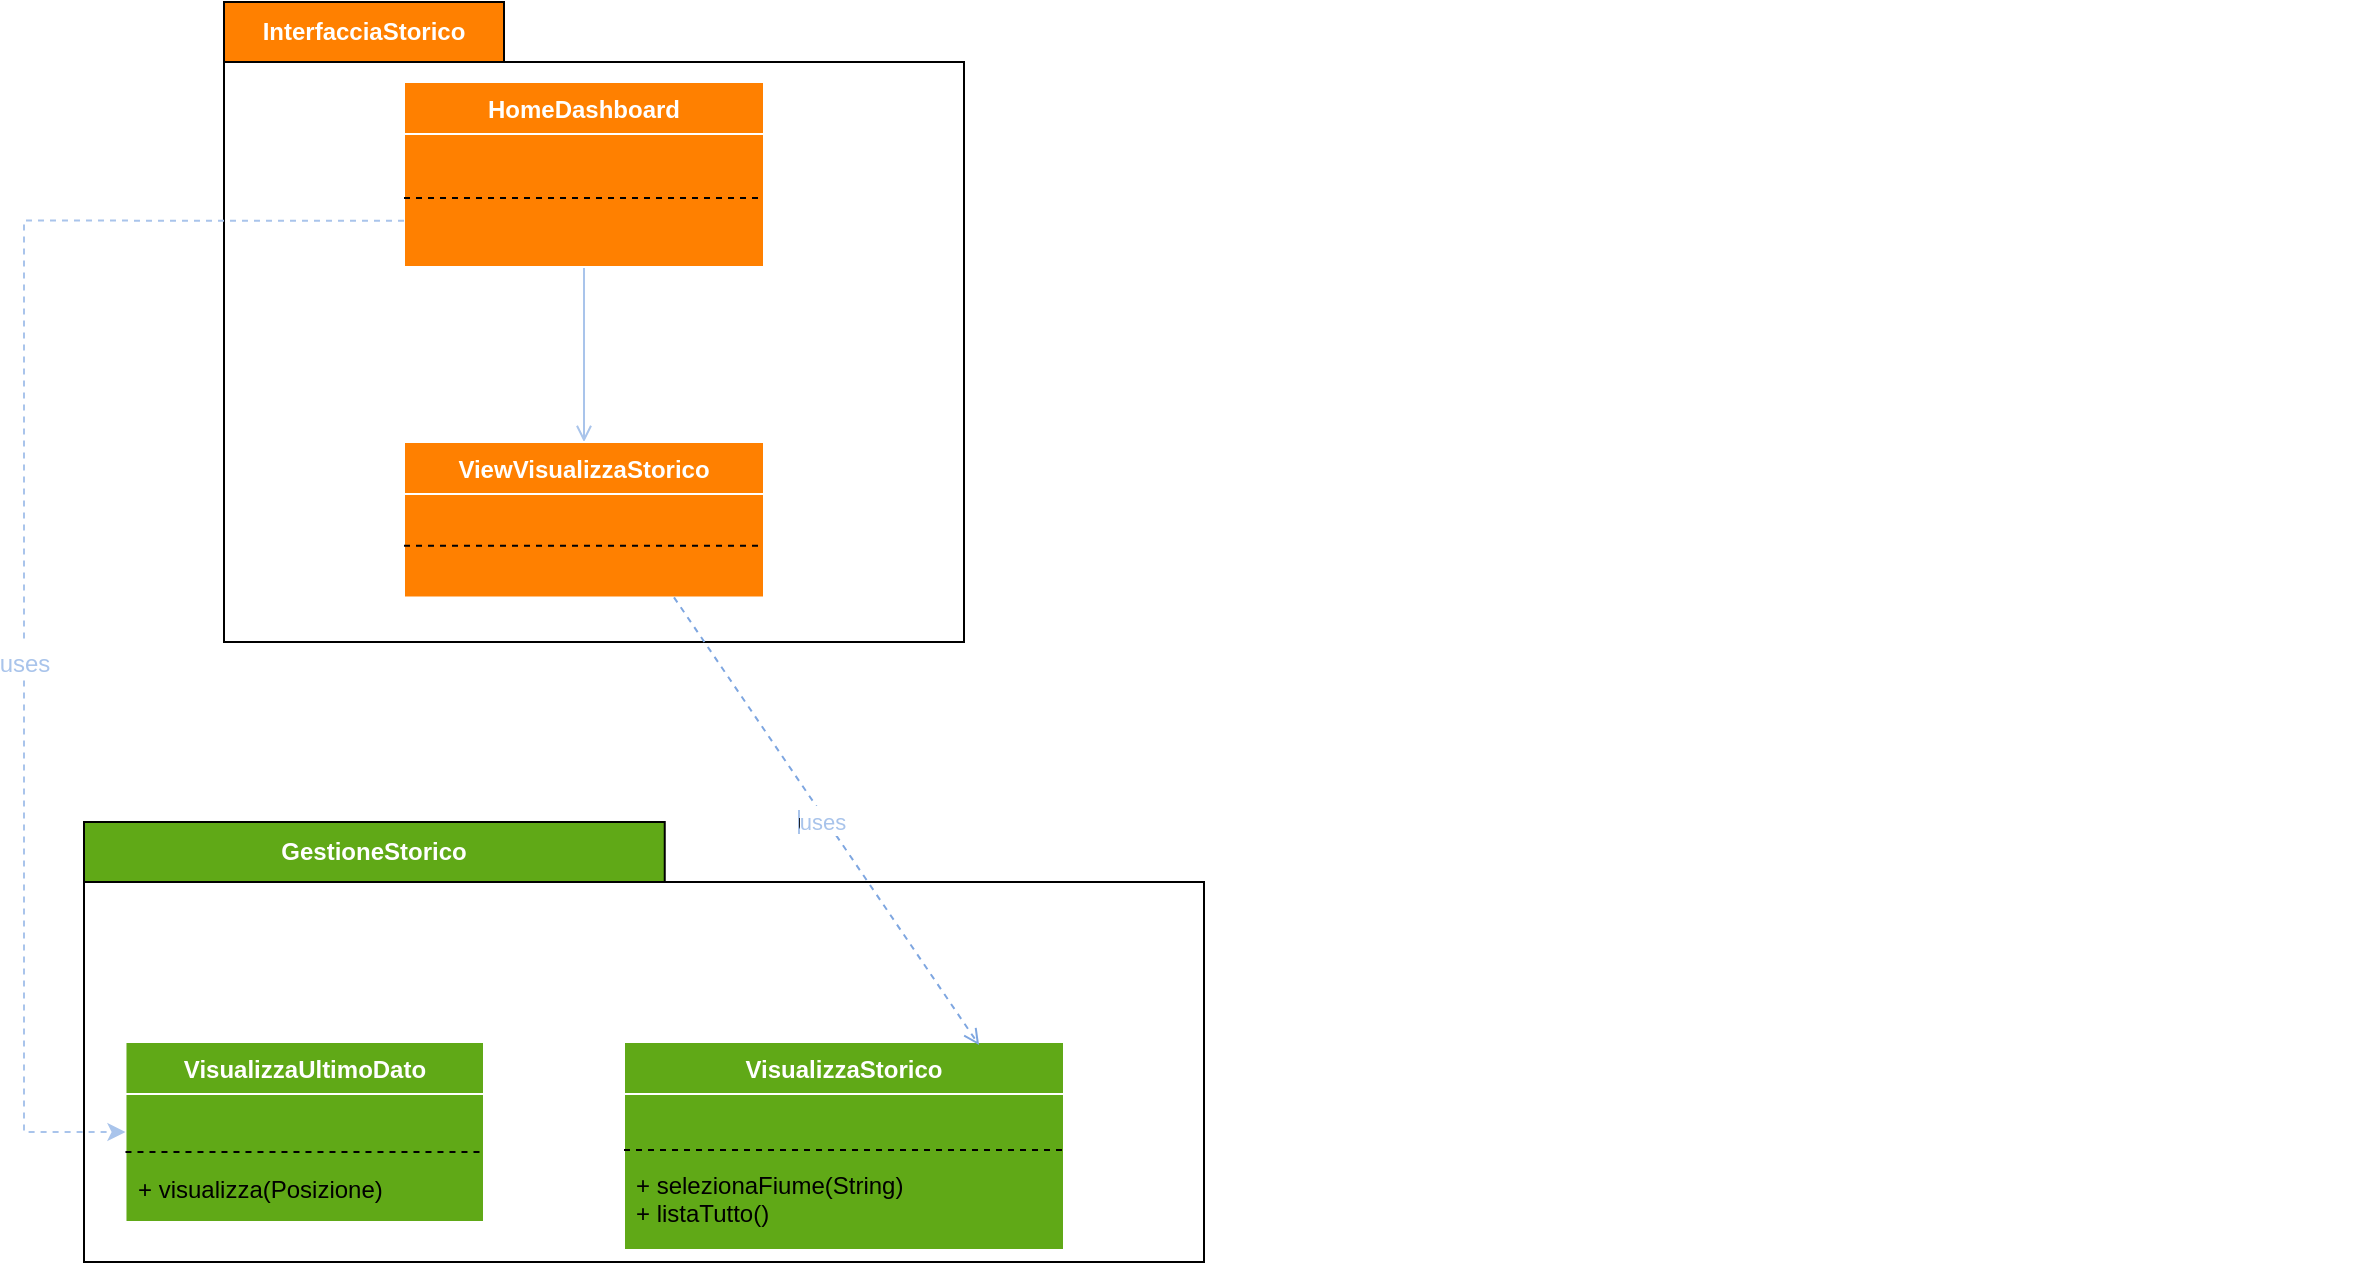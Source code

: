 <mxfile version="27.0.9">
  <diagram name="Pagina-1" id="jzfLKelIxnu_qG80dJHZ">
    <mxGraphModel dx="1042" dy="722" grid="1" gridSize="10" guides="1" tooltips="1" connect="1" arrows="1" fold="1" page="1" pageScale="1" pageWidth="827" pageHeight="1169" math="0" shadow="0">
      <root>
        <mxCell id="0" />
        <mxCell id="1" parent="0" />
        <mxCell id="Tkwp719YnAsp4jrWGapy-1" value="" style="shape=folder;fontStyle=1;tabWidth=110;tabHeight=30;tabPosition=left;html=1;boundedLbl=1;labelInHeader=1;container=1;collapsible=0;whiteSpace=wrap;" vertex="1" parent="1">
          <mxGeometry x="170" y="40" width="370" height="320" as="geometry" />
        </mxCell>
        <mxCell id="Tkwp719YnAsp4jrWGapy-2" value="" style="html=1;strokeColor=none;resizeWidth=1;resizeHeight=1;fillColor=none;part=1;connectable=0;allowArrows=0;deletable=0;whiteSpace=wrap;" vertex="1" parent="Tkwp719YnAsp4jrWGapy-1">
          <mxGeometry width="370" height="224" relative="1" as="geometry">
            <mxPoint y="30" as="offset" />
          </mxGeometry>
        </mxCell>
        <mxCell id="Tkwp719YnAsp4jrWGapy-15" style="edgeStyle=orthogonalEdgeStyle;rounded=0;orthogonalLoop=1;jettySize=auto;html=1;exitX=0.5;exitY=1;exitDx=0;exitDy=0;entryX=0.5;entryY=0;entryDx=0;entryDy=0;endArrow=open;endFill=0;strokeColor=#A9C4EB;" edge="1" parent="Tkwp719YnAsp4jrWGapy-1" source="Tkwp719YnAsp4jrWGapy-7" target="Tkwp719YnAsp4jrWGapy-11">
          <mxGeometry relative="1" as="geometry" />
        </mxCell>
        <mxCell id="Tkwp719YnAsp4jrWGapy-7" value="HomeDashboard" style="swimlane;fontStyle=1;align=center;verticalAlign=top;childLayout=stackLayout;horizontal=1;startSize=26;horizontalStack=0;resizeParent=1;resizeParentMax=0;resizeLast=0;collapsible=1;marginBottom=0;whiteSpace=wrap;html=1;fillColor=#FF8000;strokeColor=#FFFFFF;fontColor=#FFFFFF;swimlaneFillColor=#FF8000;" vertex="1" parent="Tkwp719YnAsp4jrWGapy-1">
          <mxGeometry x="90" y="39.996" width="180" height="92.462" as="geometry" />
        </mxCell>
        <mxCell id="Tkwp719YnAsp4jrWGapy-8" style="line;strokeWidth=1;fillColor=none;align=left;verticalAlign=middle;spacingTop=-1;spacingLeft=3;spacingRight=3;rotatable=0;labelPosition=right;points=[];portConstraint=eastwest;strokeColor=none;dashed=1;" vertex="1" parent="Tkwp719YnAsp4jrWGapy-7">
          <mxGeometry y="26" width="180" height="17.231" as="geometry" />
        </mxCell>
        <mxCell id="Tkwp719YnAsp4jrWGapy-9" value="" style="line;strokeWidth=1;fillColor=none;align=left;verticalAlign=middle;spacingTop=-1;spacingLeft=3;spacingRight=3;rotatable=0;labelPosition=right;points=[];portConstraint=eastwest;strokeColor=default;dashed=1;" vertex="1" parent="Tkwp719YnAsp4jrWGapy-7">
          <mxGeometry y="43.231" width="180" height="29.538" as="geometry" />
        </mxCell>
        <mxCell id="Tkwp719YnAsp4jrWGapy-10" style="line;strokeWidth=1;fillColor=none;align=left;verticalAlign=middle;spacingTop=-1;spacingLeft=3;spacingRight=3;rotatable=0;labelPosition=right;points=[];portConstraint=eastwest;strokeColor=none;dashed=1;" vertex="1" parent="Tkwp719YnAsp4jrWGapy-7">
          <mxGeometry y="72.769" width="180" height="19.692" as="geometry" />
        </mxCell>
        <mxCell id="Tkwp719YnAsp4jrWGapy-11" value="ViewVisualizzaStorico" style="swimlane;fontStyle=1;align=center;verticalAlign=top;childLayout=stackLayout;horizontal=1;startSize=26;horizontalStack=0;resizeParent=1;resizeParentMax=0;resizeLast=0;collapsible=1;marginBottom=0;whiteSpace=wrap;html=1;strokeColor=#FFFFFF;fillColor=#FF8000;swimlaneFillColor=#FF8000;fontColor=#FFFFFF;" vertex="1" parent="Tkwp719YnAsp4jrWGapy-1">
          <mxGeometry x="90" y="220.001" width="180" height="77.692" as="geometry" />
        </mxCell>
        <mxCell id="Tkwp719YnAsp4jrWGapy-12" style="line;strokeWidth=1;fillColor=none;align=left;verticalAlign=middle;spacingTop=-1;spacingLeft=3;spacingRight=3;rotatable=0;labelPosition=right;points=[];portConstraint=eastwest;strokeColor=none;dashed=1;" vertex="1" parent="Tkwp719YnAsp4jrWGapy-11">
          <mxGeometry y="26" width="180" height="17.231" as="geometry" />
        </mxCell>
        <mxCell id="Tkwp719YnAsp4jrWGapy-13" value="" style="line;strokeWidth=1;fillColor=none;align=left;verticalAlign=middle;spacingTop=-1;spacingLeft=3;spacingRight=3;rotatable=0;labelPosition=right;points=[];portConstraint=eastwest;strokeColor=#000105;dashed=1;" vertex="1" parent="Tkwp719YnAsp4jrWGapy-11">
          <mxGeometry y="43.231" width="180" height="17.231" as="geometry" />
        </mxCell>
        <mxCell id="Tkwp719YnAsp4jrWGapy-14" style="line;strokeWidth=1;fillColor=none;align=left;verticalAlign=middle;spacingTop=-1;spacingLeft=3;spacingRight=3;rotatable=0;labelPosition=right;points=[];portConstraint=eastwest;strokeColor=none;dashed=1;" vertex="1" parent="Tkwp719YnAsp4jrWGapy-11">
          <mxGeometry y="60.462" width="180" height="17.231" as="geometry" />
        </mxCell>
        <mxCell id="Tkwp719YnAsp4jrWGapy-5" value="InterfacciaStorico" style="fontStyle=1;whiteSpace=wrap;html=1;fillColor=#FF8000;fontColor=#FFFFFF;" vertex="1" parent="Tkwp719YnAsp4jrWGapy-1">
          <mxGeometry width="140" height="30" as="geometry" />
        </mxCell>
        <mxCell id="Tkwp719YnAsp4jrWGapy-3" value="" style="shape=folder;fontStyle=1;tabWidth=110;tabHeight=30;tabPosition=left;html=1;boundedLbl=1;labelInHeader=1;container=1;collapsible=0;whiteSpace=wrap;" vertex="1" parent="1">
          <mxGeometry x="100" y="450" width="560" height="220" as="geometry" />
        </mxCell>
        <mxCell id="Tkwp719YnAsp4jrWGapy-4" value="" style="html=1;strokeColor=none;resizeWidth=1;resizeHeight=1;fillColor=none;part=1;connectable=0;allowArrows=0;deletable=0;whiteSpace=wrap;" vertex="1" parent="Tkwp719YnAsp4jrWGapy-3">
          <mxGeometry width="1140.741" height="154" relative="1" as="geometry">
            <mxPoint y="30" as="offset" />
          </mxGeometry>
        </mxCell>
        <mxCell id="Tkwp719YnAsp4jrWGapy-6" value="GestioneStorico" style="fontStyle=1;whiteSpace=wrap;html=1;fontColor=#FFFFFF;fillColor=#60A917;" vertex="1" parent="Tkwp719YnAsp4jrWGapy-3">
          <mxGeometry width="290.37" height="30" as="geometry" />
        </mxCell>
        <mxCell id="Tkwp719YnAsp4jrWGapy-16" value="VisualizzaUltimoDato" style="swimlane;fontStyle=1;align=center;verticalAlign=top;childLayout=stackLayout;horizontal=1;startSize=26;horizontalStack=0;resizeParent=1;resizeParentMax=0;resizeLast=0;collapsible=1;marginBottom=0;whiteSpace=wrap;html=1;swimlaneFillColor=#60A917;gradientColor=none;glass=0;swimlaneLine=1;shadow=0;rotation=0;fillColor=#60A917;strokeWidth=1;strokeColor=#FFFFFF;fontColor=#FFFFFF;" vertex="1" parent="Tkwp719YnAsp4jrWGapy-3">
          <mxGeometry x="20.74" y="110" width="179.26" height="90" as="geometry" />
        </mxCell>
        <mxCell id="Tkwp719YnAsp4jrWGapy-22" style="line;strokeWidth=1;fillColor=#000105;align=left;verticalAlign=middle;spacingTop=-1;spacingLeft=3;spacingRight=3;rotatable=0;labelPosition=right;points=[];portConstraint=eastwest;strokeColor=none;dashed=1;gradientColor=none;" vertex="1" parent="Tkwp719YnAsp4jrWGapy-16">
          <mxGeometry y="26" width="179.26" height="24" as="geometry" />
        </mxCell>
        <mxCell id="Tkwp719YnAsp4jrWGapy-17" value="" style="line;strokeWidth=1;fillColor=#000105;align=left;verticalAlign=middle;spacingTop=-1;spacingLeft=3;spacingRight=3;rotatable=0;labelPosition=right;points=[];portConstraint=eastwest;strokeColor=default;dashed=1;gradientColor=none;" vertex="1" parent="Tkwp719YnAsp4jrWGapy-16">
          <mxGeometry y="50" width="179.26" height="10" as="geometry" />
        </mxCell>
        <mxCell id="Tkwp719YnAsp4jrWGapy-18" value="+ visualizza(Posizione)" style="text;strokeColor=none;fillColor=none;align=left;verticalAlign=top;spacingLeft=4;spacingRight=4;overflow=hidden;rotatable=0;points=[[0,0.5],[1,0.5]];portConstraint=eastwest;whiteSpace=wrap;html=1;" vertex="1" parent="Tkwp719YnAsp4jrWGapy-16">
          <mxGeometry y="60" width="179.26" height="30" as="geometry" />
        </mxCell>
        <mxCell id="Tkwp719YnAsp4jrWGapy-19" value="VisualizzaStorico" style="swimlane;fontStyle=1;align=center;verticalAlign=top;childLayout=stackLayout;horizontal=1;startSize=26;horizontalStack=0;resizeParent=1;resizeParentMax=0;resizeLast=0;collapsible=1;marginBottom=0;whiteSpace=wrap;html=1;swimlaneFillColor=#60A917;fillColor=#60A917;strokeColor=#FFFFFF;fontColor=#FFFFFF;" vertex="1" parent="Tkwp719YnAsp4jrWGapy-3">
          <mxGeometry x="270" y="110" width="220" height="104" as="geometry" />
        </mxCell>
        <mxCell id="Tkwp719YnAsp4jrWGapy-23" style="line;strokeWidth=1;fillColor=none;align=left;verticalAlign=middle;spacingTop=-1;spacingLeft=3;spacingRight=3;rotatable=0;labelPosition=right;points=[];portConstraint=eastwest;strokeColor=none;dashed=1;" vertex="1" parent="Tkwp719YnAsp4jrWGapy-19">
          <mxGeometry y="26" width="220" height="24" as="geometry" />
        </mxCell>
        <mxCell id="Tkwp719YnAsp4jrWGapy-20" value="" style="line;strokeWidth=1;fillColor=none;align=left;verticalAlign=middle;spacingTop=-1;spacingLeft=3;spacingRight=3;rotatable=0;labelPosition=right;points=[];portConstraint=eastwest;strokeColor=default;dashed=1;" vertex="1" parent="Tkwp719YnAsp4jrWGapy-19">
          <mxGeometry y="50" width="220" height="8" as="geometry" />
        </mxCell>
        <mxCell id="Tkwp719YnAsp4jrWGapy-21" value="+ selezionaFiume(String)&lt;div&gt;+ listaTutto()&lt;/div&gt;" style="text;strokeColor=none;fillColor=none;align=left;verticalAlign=top;spacingLeft=4;spacingRight=4;overflow=hidden;rotatable=0;points=[[0,0.5],[1,0.5]];portConstraint=eastwest;whiteSpace=wrap;html=1;" vertex="1" parent="Tkwp719YnAsp4jrWGapy-19">
          <mxGeometry y="58" width="220" height="46" as="geometry" />
        </mxCell>
        <mxCell id="Tkwp719YnAsp4jrWGapy-24" style="rounded=0;orthogonalLoop=1;jettySize=auto;html=1;exitX=0.75;exitY=1;exitDx=0;exitDy=0;entryX=0.807;entryY=0.015;entryDx=0;entryDy=0;entryPerimeter=0;endArrow=open;endFill=0;strokeColor=#7EA6E0;dashed=1;strokeWidth=1;fontSize=12;fontStyle=0" edge="1" parent="1" source="Tkwp719YnAsp4jrWGapy-11" target="Tkwp719YnAsp4jrWGapy-19">
          <mxGeometry relative="1" as="geometry" />
        </mxCell>
        <mxCell id="Tkwp719YnAsp4jrWGapy-25" value="&lt;span style=&quot;background-color: rgb(169, 196, 235);&quot;&gt;uses&lt;/span&gt;" style="edgeLabel;html=1;align=center;verticalAlign=middle;resizable=0;points=[];" vertex="1" connectable="0" parent="Tkwp719YnAsp4jrWGapy-24">
          <mxGeometry x="-0.015" y="-3" relative="1" as="geometry">
            <mxPoint as="offset" />
          </mxGeometry>
        </mxCell>
        <mxCell id="Tkwp719YnAsp4jrWGapy-26" value="&lt;span&gt;Text&lt;/span&gt;" style="edgeLabel;html=1;align=center;verticalAlign=middle;resizable=0;points=[];" vertex="1" connectable="0" parent="Tkwp719YnAsp4jrWGapy-24">
          <mxGeometry x="-0.024" y="-1" relative="1" as="geometry">
            <mxPoint as="offset" />
          </mxGeometry>
        </mxCell>
        <mxCell id="Tkwp719YnAsp4jrWGapy-27" value="uses" style="edgeLabel;html=1;align=center;verticalAlign=middle;resizable=0;points=[];fontColor=#A9C4EB;" vertex="1" connectable="0" parent="Tkwp719YnAsp4jrWGapy-24">
          <mxGeometry x="-0.011" y="-2" relative="1" as="geometry">
            <mxPoint as="offset" />
          </mxGeometry>
        </mxCell>
        <mxCell id="Tkwp719YnAsp4jrWGapy-29" style="edgeStyle=orthogonalEdgeStyle;rounded=0;orthogonalLoop=1;jettySize=auto;html=1;exitX=0;exitY=0.75;exitDx=0;exitDy=0;entryX=0;entryY=0.5;entryDx=0;entryDy=0;fontColor=#A9C4EB;dashed=1;strokeColor=#A9C4EB;" edge="1" parent="1" source="Tkwp719YnAsp4jrWGapy-7" target="Tkwp719YnAsp4jrWGapy-16">
          <mxGeometry relative="1" as="geometry">
            <Array as="points">
              <mxPoint x="70" y="149" />
              <mxPoint x="70" y="605" />
            </Array>
          </mxGeometry>
        </mxCell>
        <mxCell id="Tkwp719YnAsp4jrWGapy-30" value="&lt;font style=&quot;color: rgb(169, 196, 235);&quot;&gt;uses&lt;/font&gt;" style="edgeLabel;html=1;align=center;verticalAlign=middle;resizable=0;points=[];" vertex="1" connectable="0" parent="Tkwp719YnAsp4jrWGapy-29">
          <mxGeometry x="0.196" y="2" relative="1" as="geometry">
            <mxPoint x="-2" y="-9" as="offset" />
          </mxGeometry>
        </mxCell>
        <mxCell id="Tkwp719YnAsp4jrWGapy-33" value="&lt;font style=&quot;font-size: 12px; color: rgb(169, 196, 235);&quot;&gt;uses&lt;/font&gt;" style="edgeLabel;html=1;align=center;verticalAlign=middle;resizable=0;points=[];" vertex="1" connectable="0" parent="Tkwp719YnAsp4jrWGapy-29">
          <mxGeometry x="0.193" y="6" relative="1" as="geometry">
            <mxPoint x="-6" y="-4" as="offset" />
          </mxGeometry>
        </mxCell>
      </root>
    </mxGraphModel>
  </diagram>
</mxfile>

